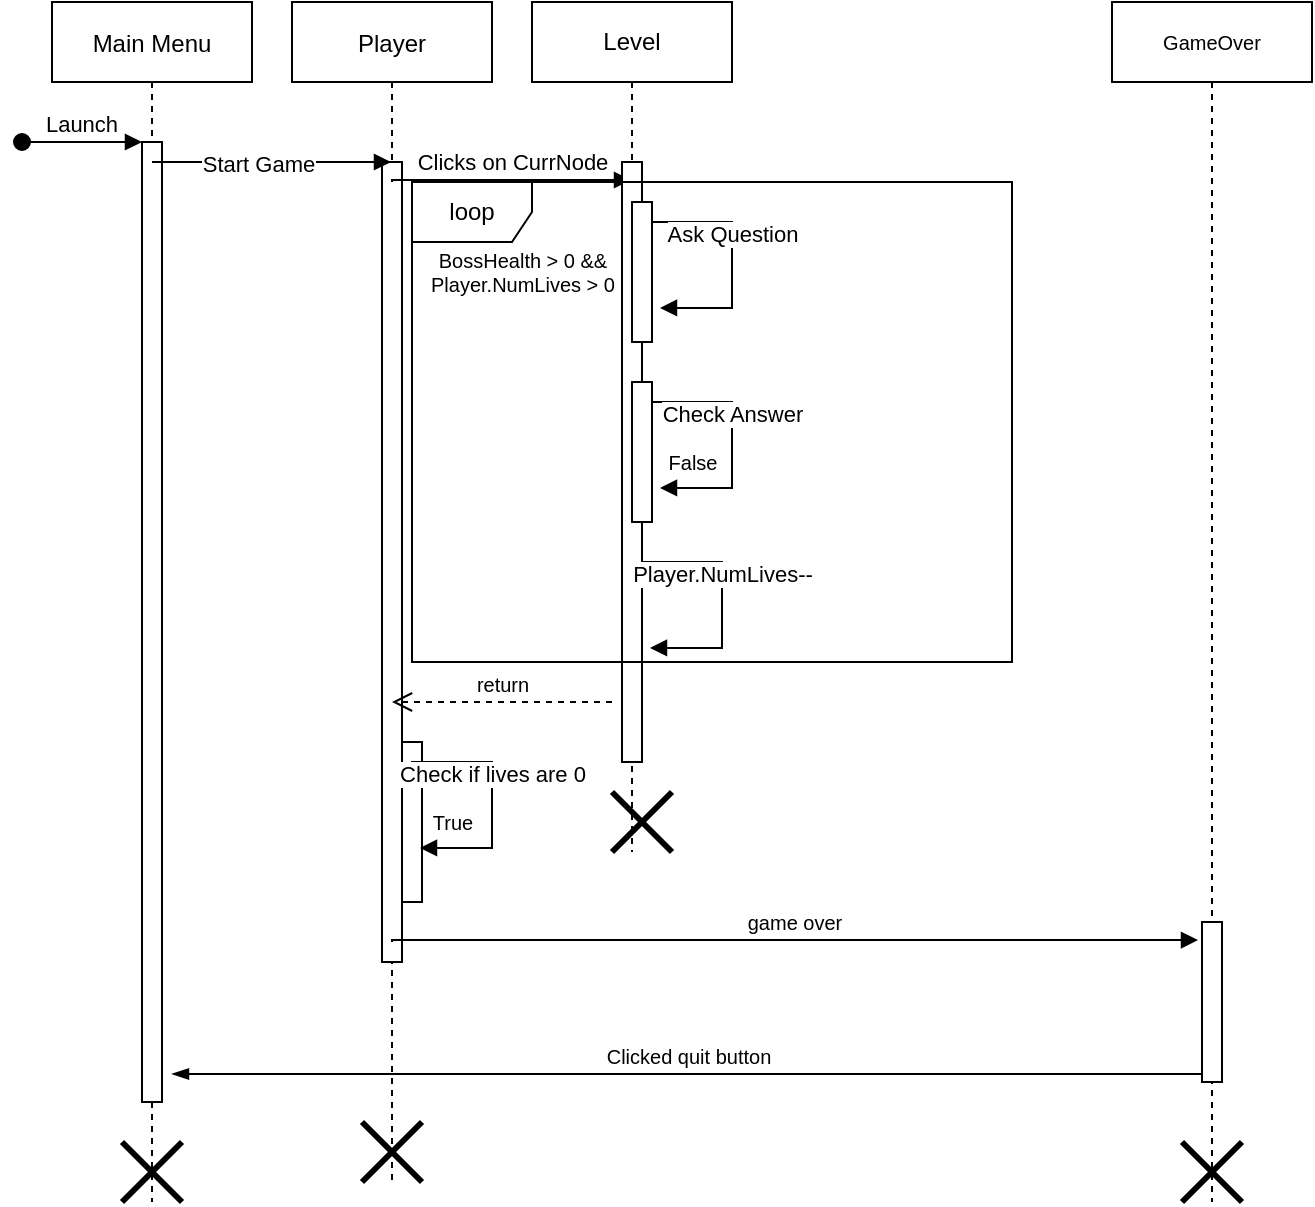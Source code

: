 <mxfile version="15.4.0" type="device"><diagram id="kgpKYQtTHZ0yAKxKKP6v" name="Page-1"><mxGraphModel dx="1106" dy="815" grid="1" gridSize="10" guides="1" tooltips="1" connect="1" arrows="1" fold="1" page="1" pageScale="1" pageWidth="850" pageHeight="1100" math="0" shadow="0"><root><mxCell id="0"/><mxCell id="1" parent="0"/><mxCell id="3nuBFxr9cyL0pnOWT2aG-1" value="Main Menu" style="shape=umlLifeline;perimeter=lifelinePerimeter;container=1;collapsible=0;recursiveResize=0;rounded=0;shadow=0;strokeWidth=1;" parent="1" vertex="1"><mxGeometry x="120" y="80" width="100" height="600" as="geometry"/></mxCell><mxCell id="3nuBFxr9cyL0pnOWT2aG-2" value="" style="points=[];perimeter=orthogonalPerimeter;rounded=0;shadow=0;strokeWidth=1;" parent="3nuBFxr9cyL0pnOWT2aG-1" vertex="1"><mxGeometry x="45" y="70" width="10" height="480" as="geometry"/></mxCell><mxCell id="3nuBFxr9cyL0pnOWT2aG-3" value="Launch" style="verticalAlign=bottom;startArrow=oval;endArrow=block;startSize=8;shadow=0;strokeWidth=1;" parent="3nuBFxr9cyL0pnOWT2aG-1" target="3nuBFxr9cyL0pnOWT2aG-2" edge="1"><mxGeometry relative="1" as="geometry"><mxPoint x="-15" y="70" as="sourcePoint"/></mxGeometry></mxCell><mxCell id="N7V7lXQYnx5Qe2rxjQAB-32" value="Clicked quit button" style="html=1;verticalAlign=bottom;endArrow=none;rounded=0;fontSize=10;edgeStyle=orthogonalEdgeStyle;entryX=0.1;entryY=0.95;entryDx=0;entryDy=0;entryPerimeter=0;startArrow=blockThin;startFill=1;endFill=0;" parent="3nuBFxr9cyL0pnOWT2aG-1" target="N7V7lXQYnx5Qe2rxjQAB-26" edge="1"><mxGeometry width="80" relative="1" as="geometry"><mxPoint x="60" y="536" as="sourcePoint"/><mxPoint x="140" y="540" as="targetPoint"/><Array as="points"><mxPoint x="60" y="536"/></Array></mxGeometry></mxCell><mxCell id="qPUvy8ZaH1vdBx5yHYez-1" value="" style="shape=umlDestroy;whiteSpace=wrap;html=1;strokeWidth=3;" vertex="1" parent="3nuBFxr9cyL0pnOWT2aG-1"><mxGeometry x="35" y="570" width="30" height="30" as="geometry"/></mxCell><mxCell id="3nuBFxr9cyL0pnOWT2aG-5" value="Player" style="shape=umlLifeline;perimeter=lifelinePerimeter;container=1;collapsible=0;recursiveResize=0;rounded=0;shadow=0;strokeWidth=1;" parent="1" vertex="1"><mxGeometry x="240" y="80" width="100" height="590" as="geometry"/></mxCell><mxCell id="3nuBFxr9cyL0pnOWT2aG-6" value="" style="points=[];perimeter=orthogonalPerimeter;rounded=0;shadow=0;strokeWidth=1;" parent="3nuBFxr9cyL0pnOWT2aG-5" vertex="1"><mxGeometry x="45" y="80" width="10" height="400" as="geometry"/></mxCell><mxCell id="N7V7lXQYnx5Qe2rxjQAB-6" value="Clicks on CurrNode" style="html=1;verticalAlign=bottom;endArrow=block;rounded=0;edgeStyle=orthogonalEdgeStyle;" parent="3nuBFxr9cyL0pnOWT2aG-5" target="N7V7lXQYnx5Qe2rxjQAB-3" edge="1"><mxGeometry width="80" relative="1" as="geometry"><mxPoint x="50" y="90" as="sourcePoint"/><mxPoint x="130" y="90" as="targetPoint"/><Array as="points"><mxPoint x="50" y="89"/></Array></mxGeometry></mxCell><mxCell id="N7V7lXQYnx5Qe2rxjQAB-21" value="return" style="html=1;verticalAlign=bottom;endArrow=open;dashed=1;endSize=8;rounded=0;fontSize=10;edgeStyle=orthogonalEdgeStyle;" parent="3nuBFxr9cyL0pnOWT2aG-5" target="3nuBFxr9cyL0pnOWT2aG-5" edge="1"><mxGeometry relative="1" as="geometry"><mxPoint x="160" y="350" as="sourcePoint"/><mxPoint x="80" y="350" as="targetPoint"/><Array as="points"><mxPoint x="100" y="350"/><mxPoint x="100" y="350"/></Array></mxGeometry></mxCell><mxCell id="N7V7lXQYnx5Qe2rxjQAB-22" value="" style="html=1;points=[];perimeter=orthogonalPerimeter;fontSize=10;" parent="3nuBFxr9cyL0pnOWT2aG-5" vertex="1"><mxGeometry x="55" y="370" width="10" height="80" as="geometry"/></mxCell><mxCell id="N7V7lXQYnx5Qe2rxjQAB-24" value="True" style="text;html=1;align=center;verticalAlign=middle;resizable=0;points=[];autosize=1;strokeColor=none;fillColor=none;fontSize=10;" parent="3nuBFxr9cyL0pnOWT2aG-5" vertex="1"><mxGeometry x="60" y="400" width="40" height="20" as="geometry"/></mxCell><mxCell id="N7V7lXQYnx5Qe2rxjQAB-29" value="game over" style="html=1;verticalAlign=bottom;endArrow=block;rounded=0;fontSize=10;edgeStyle=orthogonalEdgeStyle;entryX=-0.2;entryY=0.113;entryDx=0;entryDy=0;entryPerimeter=0;" parent="3nuBFxr9cyL0pnOWT2aG-5" target="N7V7lXQYnx5Qe2rxjQAB-26" edge="1"><mxGeometry width="80" relative="1" as="geometry"><mxPoint x="50" y="470" as="sourcePoint"/><mxPoint x="130" y="470" as="targetPoint"/><Array as="points"><mxPoint x="50" y="469"/></Array></mxGeometry></mxCell><mxCell id="qPUvy8ZaH1vdBx5yHYez-2" value="" style="shape=umlDestroy;whiteSpace=wrap;html=1;strokeWidth=3;" vertex="1" parent="3nuBFxr9cyL0pnOWT2aG-5"><mxGeometry x="35" y="560" width="30" height="30" as="geometry"/></mxCell><mxCell id="N7V7lXQYnx5Qe2rxjQAB-2" value="Start Game" style="html=1;verticalAlign=bottom;endArrow=block;rounded=0;edgeStyle=orthogonalEdgeStyle;" parent="1" target="3nuBFxr9cyL0pnOWT2aG-5" edge="1"><mxGeometry x="-0.109" y="-10" width="80" relative="1" as="geometry"><mxPoint x="170" y="160" as="sourcePoint"/><mxPoint x="250" y="160" as="targetPoint"/><Array as="points"><mxPoint x="290" y="160"/><mxPoint x="290" y="160"/></Array><mxPoint as="offset"/></mxGeometry></mxCell><mxCell id="N7V7lXQYnx5Qe2rxjQAB-3" value="Level" style="shape=umlLifeline;perimeter=lifelinePerimeter;whiteSpace=wrap;html=1;container=1;collapsible=0;recursiveResize=0;outlineConnect=0;" parent="1" vertex="1"><mxGeometry x="360" y="80" width="100" height="425" as="geometry"/></mxCell><mxCell id="N7V7lXQYnx5Qe2rxjQAB-4" value="" style="html=1;points=[];perimeter=orthogonalPerimeter;" parent="N7V7lXQYnx5Qe2rxjQAB-3" vertex="1"><mxGeometry x="45" y="80" width="10" height="300" as="geometry"/></mxCell><mxCell id="N7V7lXQYnx5Qe2rxjQAB-7" value="" style="html=1;points=[];perimeter=orthogonalPerimeter;" parent="N7V7lXQYnx5Qe2rxjQAB-3" vertex="1"><mxGeometry x="50" y="100" width="10" height="70" as="geometry"/></mxCell><mxCell id="N7V7lXQYnx5Qe2rxjQAB-8" value="Ask Question" style="html=1;verticalAlign=bottom;endArrow=block;rounded=0;edgeStyle=orthogonalEdgeStyle;entryX=1.4;entryY=0.757;entryDx=0;entryDy=0;entryPerimeter=0;" parent="N7V7lXQYnx5Qe2rxjQAB-3" target="N7V7lXQYnx5Qe2rxjQAB-7" edge="1"><mxGeometry width="80" relative="1" as="geometry"><mxPoint x="60" y="120" as="sourcePoint"/><mxPoint x="140" y="120" as="targetPoint"/><Array as="points"><mxPoint x="60" y="110"/><mxPoint x="100" y="110"/><mxPoint x="100" y="153"/></Array></mxGeometry></mxCell><mxCell id="N7V7lXQYnx5Qe2rxjQAB-9" value="" style="html=1;points=[];perimeter=orthogonalPerimeter;" parent="N7V7lXQYnx5Qe2rxjQAB-3" vertex="1"><mxGeometry x="50" y="190" width="10" height="70" as="geometry"/></mxCell><mxCell id="N7V7lXQYnx5Qe2rxjQAB-11" value="Check Answer" style="html=1;verticalAlign=bottom;endArrow=block;rounded=0;edgeStyle=orthogonalEdgeStyle;entryX=1.4;entryY=0.757;entryDx=0;entryDy=0;entryPerimeter=0;" parent="N7V7lXQYnx5Qe2rxjQAB-3" edge="1"><mxGeometry width="80" relative="1" as="geometry"><mxPoint x="60" y="210" as="sourcePoint"/><mxPoint x="64" y="242.99" as="targetPoint"/><Array as="points"><mxPoint x="60" y="200"/><mxPoint x="100" y="200"/><mxPoint x="100" y="243"/></Array></mxGeometry></mxCell><mxCell id="N7V7lXQYnx5Qe2rxjQAB-17" value="Player.NumLives--" style="html=1;verticalAlign=bottom;endArrow=block;rounded=0;edgeStyle=orthogonalEdgeStyle;entryX=1.4;entryY=0.757;entryDx=0;entryDy=0;entryPerimeter=0;" parent="N7V7lXQYnx5Qe2rxjQAB-3" edge="1"><mxGeometry width="80" relative="1" as="geometry"><mxPoint x="55" y="290" as="sourcePoint"/><mxPoint x="59" y="322.99" as="targetPoint"/><Array as="points"><mxPoint x="55" y="280"/><mxPoint x="95" y="280"/><mxPoint x="95" y="323"/></Array></mxGeometry></mxCell><mxCell id="qPUvy8ZaH1vdBx5yHYez-3" value="" style="shape=umlDestroy;whiteSpace=wrap;html=1;strokeWidth=3;" vertex="1" parent="N7V7lXQYnx5Qe2rxjQAB-3"><mxGeometry x="40" y="395" width="30" height="30" as="geometry"/></mxCell><mxCell id="N7V7lXQYnx5Qe2rxjQAB-12" value="loop" style="shape=umlFrame;whiteSpace=wrap;html=1;" parent="1" vertex="1"><mxGeometry x="300" y="170" width="300" height="240" as="geometry"/></mxCell><mxCell id="N7V7lXQYnx5Qe2rxjQAB-13" value="BossHealth &amp;gt; 0 &amp;amp;&amp;amp; &lt;br style=&quot;font-size: 10px;&quot;&gt;Player.NumLives &amp;gt; 0" style="text;html=1;align=center;verticalAlign=middle;resizable=0;points=[];autosize=1;strokeColor=none;fillColor=none;fontSize=10;" parent="1" vertex="1"><mxGeometry x="300" y="200" width="110" height="30" as="geometry"/></mxCell><mxCell id="N7V7lXQYnx5Qe2rxjQAB-15" value="False" style="text;html=1;align=center;verticalAlign=middle;resizable=0;points=[];autosize=1;strokeColor=none;fillColor=none;fontSize=10;" parent="1" vertex="1"><mxGeometry x="420" y="300" width="40" height="20" as="geometry"/></mxCell><mxCell id="N7V7lXQYnx5Qe2rxjQAB-23" value="Check if lives are 0" style="html=1;verticalAlign=bottom;endArrow=block;rounded=0;edgeStyle=orthogonalEdgeStyle;entryX=1.4;entryY=0.757;entryDx=0;entryDy=0;entryPerimeter=0;" parent="1" edge="1"><mxGeometry width="80" relative="1" as="geometry"><mxPoint x="300" y="470" as="sourcePoint"/><mxPoint x="304" y="502.99" as="targetPoint"/><Array as="points"><mxPoint x="300" y="460"/><mxPoint x="340" y="460"/><mxPoint x="340" y="503"/></Array></mxGeometry></mxCell><mxCell id="N7V7lXQYnx5Qe2rxjQAB-25" value="GameOver" style="shape=umlLifeline;perimeter=lifelinePerimeter;whiteSpace=wrap;html=1;container=1;collapsible=0;recursiveResize=0;outlineConnect=0;fontSize=10;" parent="1" vertex="1"><mxGeometry x="650" y="80" width="100" height="600" as="geometry"/></mxCell><mxCell id="N7V7lXQYnx5Qe2rxjQAB-26" value="" style="html=1;points=[];perimeter=orthogonalPerimeter;fontSize=10;" parent="N7V7lXQYnx5Qe2rxjQAB-25" vertex="1"><mxGeometry x="45" y="460" width="10" height="80" as="geometry"/></mxCell><mxCell id="qPUvy8ZaH1vdBx5yHYez-4" value="" style="shape=umlDestroy;whiteSpace=wrap;html=1;strokeWidth=3;" vertex="1" parent="N7V7lXQYnx5Qe2rxjQAB-25"><mxGeometry x="35" y="570" width="30" height="30" as="geometry"/></mxCell></root></mxGraphModel></diagram></mxfile>
